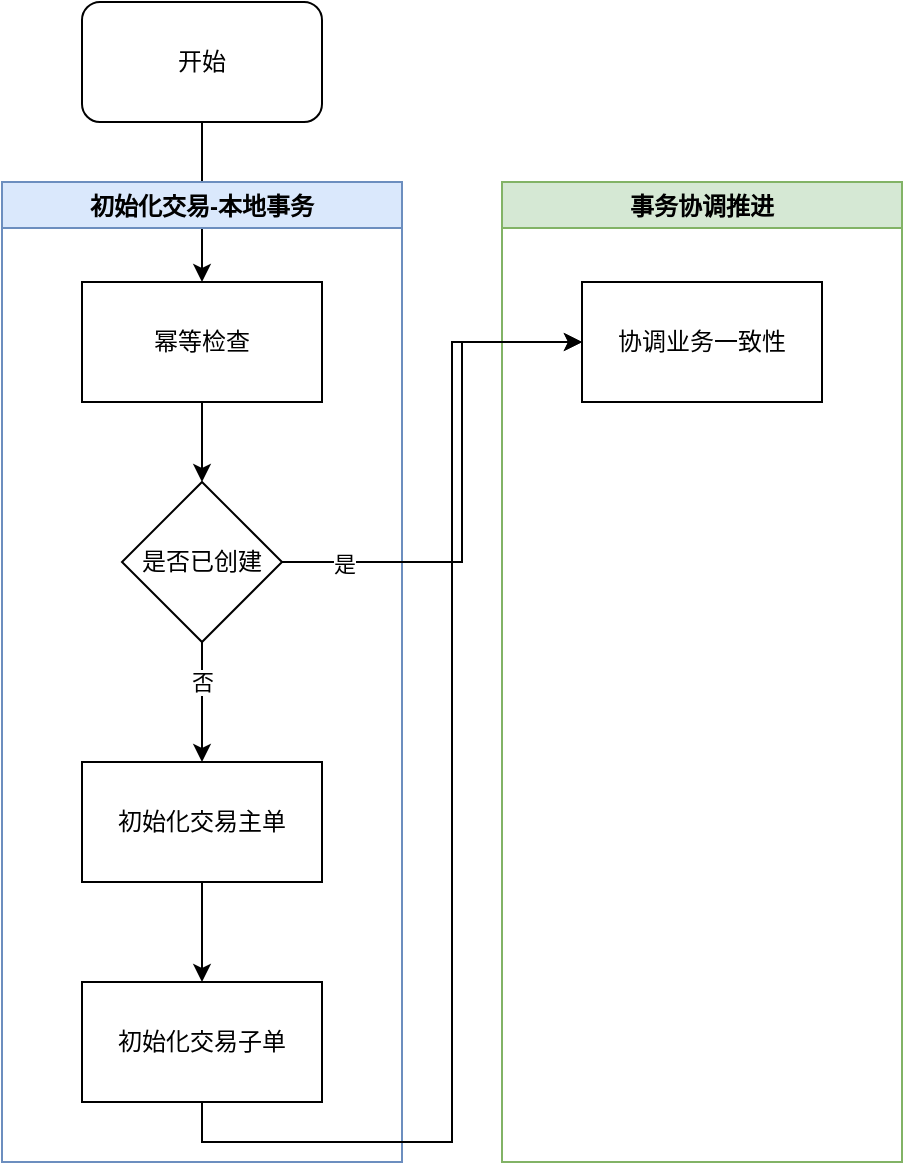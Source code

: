 <mxfile version="20.2.7" type="github">
  <diagram id="cBwCqC7cKEnAckgL5tws" name="第 1 页">
    <mxGraphModel dx="998" dy="642" grid="1" gridSize="10" guides="1" tooltips="1" connect="1" arrows="1" fold="1" page="1" pageScale="1" pageWidth="827" pageHeight="1169" math="0" shadow="0">
      <root>
        <mxCell id="0" />
        <mxCell id="1" parent="0" />
        <mxCell id="a1qoHvp3q9dnZEzVA2mn-8" style="edgeStyle=orthogonalEdgeStyle;rounded=0;orthogonalLoop=1;jettySize=auto;html=1;entryX=0.5;entryY=0;entryDx=0;entryDy=0;" edge="1" parent="1" source="a1qoHvp3q9dnZEzVA2mn-1" target="a1qoHvp3q9dnZEzVA2mn-3">
          <mxGeometry relative="1" as="geometry" />
        </mxCell>
        <mxCell id="a1qoHvp3q9dnZEzVA2mn-1" value="开始" style="rounded=1;whiteSpace=wrap;html=1;" vertex="1" parent="1">
          <mxGeometry x="240" y="80" width="120" height="60" as="geometry" />
        </mxCell>
        <mxCell id="a1qoHvp3q9dnZEzVA2mn-6" value="初始化交易-本地事务" style="swimlane;fillColor=#dae8fc;strokeColor=#6c8ebf;" vertex="1" parent="1">
          <mxGeometry x="200" y="170" width="200" height="490" as="geometry" />
        </mxCell>
        <mxCell id="a1qoHvp3q9dnZEzVA2mn-10" style="edgeStyle=orthogonalEdgeStyle;rounded=0;orthogonalLoop=1;jettySize=auto;html=1;entryX=0.5;entryY=0;entryDx=0;entryDy=0;" edge="1" parent="a1qoHvp3q9dnZEzVA2mn-6" source="a1qoHvp3q9dnZEzVA2mn-4" target="a1qoHvp3q9dnZEzVA2mn-5">
          <mxGeometry relative="1" as="geometry" />
        </mxCell>
        <mxCell id="a1qoHvp3q9dnZEzVA2mn-4" value="初始化交易主单" style="rounded=0;whiteSpace=wrap;html=1;" vertex="1" parent="a1qoHvp3q9dnZEzVA2mn-6">
          <mxGeometry x="40" y="290" width="120" height="60" as="geometry" />
        </mxCell>
        <mxCell id="a1qoHvp3q9dnZEzVA2mn-5" value="初始化交易子单" style="rounded=0;whiteSpace=wrap;html=1;" vertex="1" parent="a1qoHvp3q9dnZEzVA2mn-6">
          <mxGeometry x="40" y="400" width="120" height="60" as="geometry" />
        </mxCell>
        <mxCell id="a1qoHvp3q9dnZEzVA2mn-14" style="edgeStyle=orthogonalEdgeStyle;rounded=0;orthogonalLoop=1;jettySize=auto;html=1;entryX=0.5;entryY=0;entryDx=0;entryDy=0;" edge="1" parent="a1qoHvp3q9dnZEzVA2mn-6" source="a1qoHvp3q9dnZEzVA2mn-3" target="a1qoHvp3q9dnZEzVA2mn-13">
          <mxGeometry relative="1" as="geometry" />
        </mxCell>
        <mxCell id="a1qoHvp3q9dnZEzVA2mn-3" value="幂等检查" style="rounded=0;whiteSpace=wrap;html=1;" vertex="1" parent="a1qoHvp3q9dnZEzVA2mn-6">
          <mxGeometry x="40" y="50" width="120" height="60" as="geometry" />
        </mxCell>
        <mxCell id="a1qoHvp3q9dnZEzVA2mn-15" style="edgeStyle=orthogonalEdgeStyle;rounded=0;orthogonalLoop=1;jettySize=auto;html=1;entryX=0.5;entryY=0;entryDx=0;entryDy=0;" edge="1" parent="a1qoHvp3q9dnZEzVA2mn-6" source="a1qoHvp3q9dnZEzVA2mn-13" target="a1qoHvp3q9dnZEzVA2mn-4">
          <mxGeometry relative="1" as="geometry">
            <Array as="points">
              <mxPoint x="100" y="260" />
              <mxPoint x="100" y="260" />
            </Array>
          </mxGeometry>
        </mxCell>
        <mxCell id="a1qoHvp3q9dnZEzVA2mn-19" value="否" style="edgeLabel;html=1;align=center;verticalAlign=middle;resizable=0;points=[];" vertex="1" connectable="0" parent="a1qoHvp3q9dnZEzVA2mn-15">
          <mxGeometry x="-0.473" y="2" relative="1" as="geometry">
            <mxPoint x="-2" y="4" as="offset" />
          </mxGeometry>
        </mxCell>
        <mxCell id="a1qoHvp3q9dnZEzVA2mn-13" value="是否已创建" style="rhombus;whiteSpace=wrap;html=1;" vertex="1" parent="a1qoHvp3q9dnZEzVA2mn-6">
          <mxGeometry x="60" y="150" width="80" height="80" as="geometry" />
        </mxCell>
        <mxCell id="a1qoHvp3q9dnZEzVA2mn-7" value="事务协调推进" style="swimlane;fillColor=#d5e8d4;strokeColor=#82b366;" vertex="1" parent="1">
          <mxGeometry x="450" y="170" width="200" height="490" as="geometry" />
        </mxCell>
        <mxCell id="a1qoHvp3q9dnZEzVA2mn-11" value="协调业务一致性" style="rounded=0;whiteSpace=wrap;html=1;" vertex="1" parent="a1qoHvp3q9dnZEzVA2mn-7">
          <mxGeometry x="40" y="50" width="120" height="60" as="geometry" />
        </mxCell>
        <mxCell id="a1qoHvp3q9dnZEzVA2mn-16" style="edgeStyle=orthogonalEdgeStyle;rounded=0;orthogonalLoop=1;jettySize=auto;html=1;entryX=0;entryY=0.5;entryDx=0;entryDy=0;exitX=0.5;exitY=1;exitDx=0;exitDy=0;" edge="1" parent="1" source="a1qoHvp3q9dnZEzVA2mn-5" target="a1qoHvp3q9dnZEzVA2mn-11">
          <mxGeometry relative="1" as="geometry" />
        </mxCell>
        <mxCell id="a1qoHvp3q9dnZEzVA2mn-17" style="edgeStyle=orthogonalEdgeStyle;rounded=0;orthogonalLoop=1;jettySize=auto;html=1;entryX=0;entryY=0.5;entryDx=0;entryDy=0;" edge="1" parent="1" source="a1qoHvp3q9dnZEzVA2mn-13" target="a1qoHvp3q9dnZEzVA2mn-11">
          <mxGeometry relative="1" as="geometry">
            <Array as="points">
              <mxPoint x="430" y="360" />
              <mxPoint x="430" y="250" />
            </Array>
          </mxGeometry>
        </mxCell>
        <mxCell id="a1qoHvp3q9dnZEzVA2mn-18" value="是" style="edgeLabel;html=1;align=center;verticalAlign=middle;resizable=0;points=[];" vertex="1" connectable="0" parent="a1qoHvp3q9dnZEzVA2mn-17">
          <mxGeometry x="-0.763" y="-1" relative="1" as="geometry">
            <mxPoint as="offset" />
          </mxGeometry>
        </mxCell>
      </root>
    </mxGraphModel>
  </diagram>
</mxfile>
